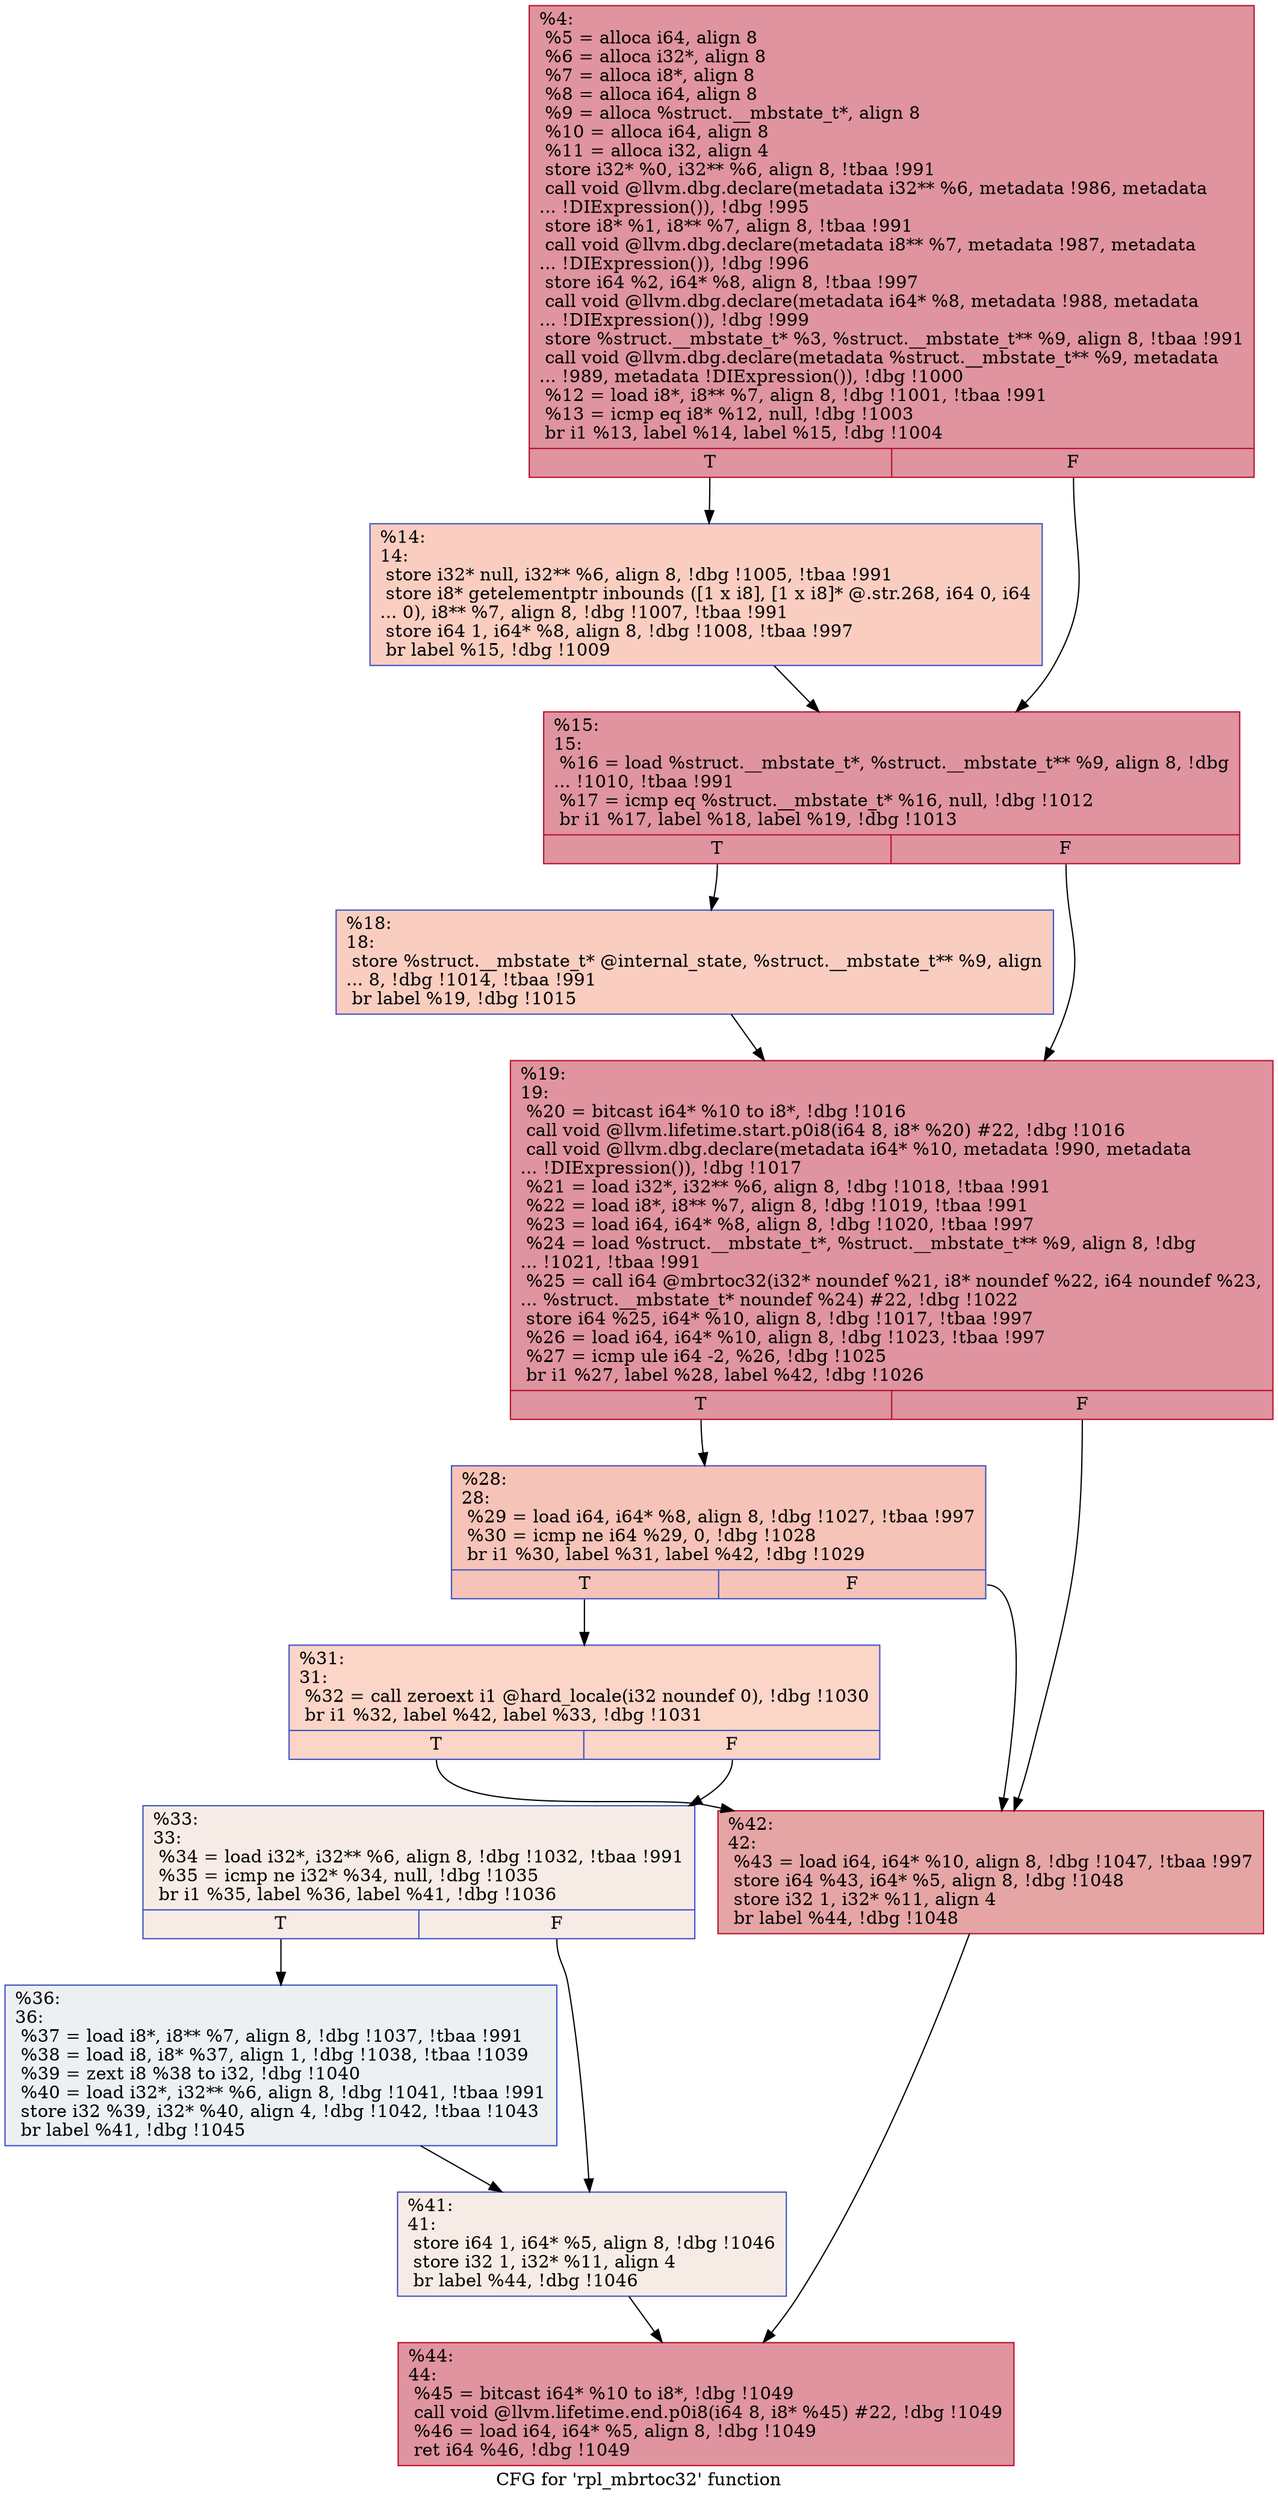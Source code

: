 digraph "CFG for 'rpl_mbrtoc32' function" {
	label="CFG for 'rpl_mbrtoc32' function";

	Node0x24fa820 [shape=record,color="#b70d28ff", style=filled, fillcolor="#b70d2870",label="{%4:\l  %5 = alloca i64, align 8\l  %6 = alloca i32*, align 8\l  %7 = alloca i8*, align 8\l  %8 = alloca i64, align 8\l  %9 = alloca %struct.__mbstate_t*, align 8\l  %10 = alloca i64, align 8\l  %11 = alloca i32, align 4\l  store i32* %0, i32** %6, align 8, !tbaa !991\l  call void @llvm.dbg.declare(metadata i32** %6, metadata !986, metadata\l... !DIExpression()), !dbg !995\l  store i8* %1, i8** %7, align 8, !tbaa !991\l  call void @llvm.dbg.declare(metadata i8** %7, metadata !987, metadata\l... !DIExpression()), !dbg !996\l  store i64 %2, i64* %8, align 8, !tbaa !997\l  call void @llvm.dbg.declare(metadata i64* %8, metadata !988, metadata\l... !DIExpression()), !dbg !999\l  store %struct.__mbstate_t* %3, %struct.__mbstate_t** %9, align 8, !tbaa !991\l  call void @llvm.dbg.declare(metadata %struct.__mbstate_t** %9, metadata\l... !989, metadata !DIExpression()), !dbg !1000\l  %12 = load i8*, i8** %7, align 8, !dbg !1001, !tbaa !991\l  %13 = icmp eq i8* %12, null, !dbg !1003\l  br i1 %13, label %14, label %15, !dbg !1004\l|{<s0>T|<s1>F}}"];
	Node0x24fa820:s0 -> Node0x24fccd0;
	Node0x24fa820:s1 -> Node0x265ca50;
	Node0x24fccd0 [shape=record,color="#3d50c3ff", style=filled, fillcolor="#f2907270",label="{%14:\l14:                                               \l  store i32* null, i32** %6, align 8, !dbg !1005, !tbaa !991\l  store i8* getelementptr inbounds ([1 x i8], [1 x i8]* @.str.268, i64 0, i64\l... 0), i8** %7, align 8, !dbg !1007, !tbaa !991\l  store i64 1, i64* %8, align 8, !dbg !1008, !tbaa !997\l  br label %15, !dbg !1009\l}"];
	Node0x24fccd0 -> Node0x265ca50;
	Node0x265ca50 [shape=record,color="#b70d28ff", style=filled, fillcolor="#b70d2870",label="{%15:\l15:                                               \l  %16 = load %struct.__mbstate_t*, %struct.__mbstate_t** %9, align 8, !dbg\l... !1010, !tbaa !991\l  %17 = icmp eq %struct.__mbstate_t* %16, null, !dbg !1012\l  br i1 %17, label %18, label %19, !dbg !1013\l|{<s0>T|<s1>F}}"];
	Node0x265ca50:s0 -> Node0x265caa0;
	Node0x265ca50:s1 -> Node0x265caf0;
	Node0x265caa0 [shape=record,color="#3d50c3ff", style=filled, fillcolor="#f2907270",label="{%18:\l18:                                               \l  store %struct.__mbstate_t* @internal_state, %struct.__mbstate_t** %9, align\l... 8, !dbg !1014, !tbaa !991\l  br label %19, !dbg !1015\l}"];
	Node0x265caa0 -> Node0x265caf0;
	Node0x265caf0 [shape=record,color="#b70d28ff", style=filled, fillcolor="#b70d2870",label="{%19:\l19:                                               \l  %20 = bitcast i64* %10 to i8*, !dbg !1016\l  call void @llvm.lifetime.start.p0i8(i64 8, i8* %20) #22, !dbg !1016\l  call void @llvm.dbg.declare(metadata i64* %10, metadata !990, metadata\l... !DIExpression()), !dbg !1017\l  %21 = load i32*, i32** %6, align 8, !dbg !1018, !tbaa !991\l  %22 = load i8*, i8** %7, align 8, !dbg !1019, !tbaa !991\l  %23 = load i64, i64* %8, align 8, !dbg !1020, !tbaa !997\l  %24 = load %struct.__mbstate_t*, %struct.__mbstate_t** %9, align 8, !dbg\l... !1021, !tbaa !991\l  %25 = call i64 @mbrtoc32(i32* noundef %21, i8* noundef %22, i64 noundef %23,\l... %struct.__mbstate_t* noundef %24) #22, !dbg !1022\l  store i64 %25, i64* %10, align 8, !dbg !1017, !tbaa !997\l  %26 = load i64, i64* %10, align 8, !dbg !1023, !tbaa !997\l  %27 = icmp ule i64 -2, %26, !dbg !1025\l  br i1 %27, label %28, label %42, !dbg !1026\l|{<s0>T|<s1>F}}"];
	Node0x265caf0:s0 -> Node0x265cb40;
	Node0x265caf0:s1 -> Node0x265ccd0;
	Node0x265cb40 [shape=record,color="#3d50c3ff", style=filled, fillcolor="#e8765c70",label="{%28:\l28:                                               \l  %29 = load i64, i64* %8, align 8, !dbg !1027, !tbaa !997\l  %30 = icmp ne i64 %29, 0, !dbg !1028\l  br i1 %30, label %31, label %42, !dbg !1029\l|{<s0>T|<s1>F}}"];
	Node0x265cb40:s0 -> Node0x265cb90;
	Node0x265cb40:s1 -> Node0x265ccd0;
	Node0x265cb90 [shape=record,color="#3d50c3ff", style=filled, fillcolor="#f5a08170",label="{%31:\l31:                                               \l  %32 = call zeroext i1 @hard_locale(i32 noundef 0), !dbg !1030\l  br i1 %32, label %42, label %33, !dbg !1031\l|{<s0>T|<s1>F}}"];
	Node0x265cb90:s0 -> Node0x265ccd0;
	Node0x265cb90:s1 -> Node0x265cbe0;
	Node0x265cbe0 [shape=record,color="#3d50c3ff", style=filled, fillcolor="#ecd3c570",label="{%33:\l33:                                               \l  %34 = load i32*, i32** %6, align 8, !dbg !1032, !tbaa !991\l  %35 = icmp ne i32* %34, null, !dbg !1035\l  br i1 %35, label %36, label %41, !dbg !1036\l|{<s0>T|<s1>F}}"];
	Node0x265cbe0:s0 -> Node0x265cc30;
	Node0x265cbe0:s1 -> Node0x265cc80;
	Node0x265cc30 [shape=record,color="#3d50c3ff", style=filled, fillcolor="#d6dce470",label="{%36:\l36:                                               \l  %37 = load i8*, i8** %7, align 8, !dbg !1037, !tbaa !991\l  %38 = load i8, i8* %37, align 1, !dbg !1038, !tbaa !1039\l  %39 = zext i8 %38 to i32, !dbg !1040\l  %40 = load i32*, i32** %6, align 8, !dbg !1041, !tbaa !991\l  store i32 %39, i32* %40, align 4, !dbg !1042, !tbaa !1043\l  br label %41, !dbg !1045\l}"];
	Node0x265cc30 -> Node0x265cc80;
	Node0x265cc80 [shape=record,color="#3d50c3ff", style=filled, fillcolor="#ecd3c570",label="{%41:\l41:                                               \l  store i64 1, i64* %5, align 8, !dbg !1046\l  store i32 1, i32* %11, align 4\l  br label %44, !dbg !1046\l}"];
	Node0x265cc80 -> Node0x265cd20;
	Node0x265ccd0 [shape=record,color="#b70d28ff", style=filled, fillcolor="#c5333470",label="{%42:\l42:                                               \l  %43 = load i64, i64* %10, align 8, !dbg !1047, !tbaa !997\l  store i64 %43, i64* %5, align 8, !dbg !1048\l  store i32 1, i32* %11, align 4\l  br label %44, !dbg !1048\l}"];
	Node0x265ccd0 -> Node0x265cd20;
	Node0x265cd20 [shape=record,color="#b70d28ff", style=filled, fillcolor="#b70d2870",label="{%44:\l44:                                               \l  %45 = bitcast i64* %10 to i8*, !dbg !1049\l  call void @llvm.lifetime.end.p0i8(i64 8, i8* %45) #22, !dbg !1049\l  %46 = load i64, i64* %5, align 8, !dbg !1049\l  ret i64 %46, !dbg !1049\l}"];
}
